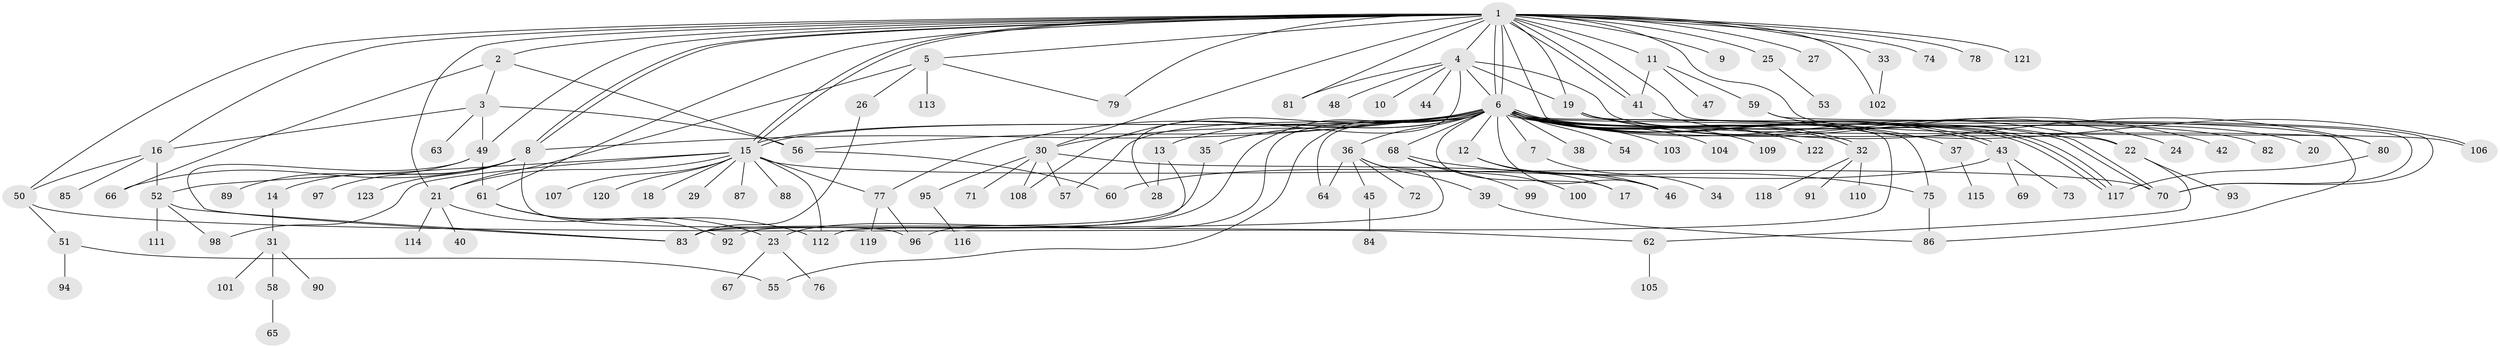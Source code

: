 // Generated by graph-tools (version 1.1) at 2025/11/02/27/25 16:11:12]
// undirected, 123 vertices, 183 edges
graph export_dot {
graph [start="1"]
  node [color=gray90,style=filled];
  1;
  2;
  3;
  4;
  5;
  6;
  7;
  8;
  9;
  10;
  11;
  12;
  13;
  14;
  15;
  16;
  17;
  18;
  19;
  20;
  21;
  22;
  23;
  24;
  25;
  26;
  27;
  28;
  29;
  30;
  31;
  32;
  33;
  34;
  35;
  36;
  37;
  38;
  39;
  40;
  41;
  42;
  43;
  44;
  45;
  46;
  47;
  48;
  49;
  50;
  51;
  52;
  53;
  54;
  55;
  56;
  57;
  58;
  59;
  60;
  61;
  62;
  63;
  64;
  65;
  66;
  67;
  68;
  69;
  70;
  71;
  72;
  73;
  74;
  75;
  76;
  77;
  78;
  79;
  80;
  81;
  82;
  83;
  84;
  85;
  86;
  87;
  88;
  89;
  90;
  91;
  92;
  93;
  94;
  95;
  96;
  97;
  98;
  99;
  100;
  101;
  102;
  103;
  104;
  105;
  106;
  107;
  108;
  109;
  110;
  111;
  112;
  113;
  114;
  115;
  116;
  117;
  118;
  119;
  120;
  121;
  122;
  123;
  1 -- 2;
  1 -- 4;
  1 -- 5;
  1 -- 6;
  1 -- 6;
  1 -- 8;
  1 -- 8;
  1 -- 9;
  1 -- 11;
  1 -- 15;
  1 -- 15;
  1 -- 16;
  1 -- 19;
  1 -- 21;
  1 -- 22;
  1 -- 25;
  1 -- 27;
  1 -- 30;
  1 -- 33;
  1 -- 41;
  1 -- 41;
  1 -- 49;
  1 -- 50;
  1 -- 61;
  1 -- 70;
  1 -- 74;
  1 -- 78;
  1 -- 79;
  1 -- 81;
  1 -- 102;
  1 -- 106;
  1 -- 121;
  2 -- 3;
  2 -- 56;
  2 -- 66;
  3 -- 16;
  3 -- 49;
  3 -- 56;
  3 -- 63;
  4 -- 6;
  4 -- 10;
  4 -- 19;
  4 -- 28;
  4 -- 44;
  4 -- 48;
  4 -- 80;
  4 -- 81;
  5 -- 21;
  5 -- 26;
  5 -- 79;
  5 -- 113;
  6 -- 7;
  6 -- 8;
  6 -- 12;
  6 -- 13;
  6 -- 15;
  6 -- 15;
  6 -- 17;
  6 -- 22;
  6 -- 23;
  6 -- 30;
  6 -- 32;
  6 -- 32;
  6 -- 35;
  6 -- 36;
  6 -- 37;
  6 -- 38;
  6 -- 43;
  6 -- 43;
  6 -- 46;
  6 -- 54;
  6 -- 55;
  6 -- 56;
  6 -- 57;
  6 -- 64;
  6 -- 68;
  6 -- 70;
  6 -- 70;
  6 -- 75;
  6 -- 77;
  6 -- 96;
  6 -- 103;
  6 -- 104;
  6 -- 108;
  6 -- 109;
  6 -- 112;
  6 -- 117;
  6 -- 117;
  6 -- 117;
  6 -- 122;
  7 -- 34;
  8 -- 14;
  8 -- 66;
  8 -- 96;
  8 -- 97;
  8 -- 123;
  11 -- 41;
  11 -- 47;
  11 -- 59;
  12 -- 17;
  12 -- 46;
  13 -- 28;
  13 -- 92;
  14 -- 31;
  15 -- 18;
  15 -- 21;
  15 -- 29;
  15 -- 52;
  15 -- 70;
  15 -- 77;
  15 -- 87;
  15 -- 88;
  15 -- 98;
  15 -- 107;
  15 -- 112;
  15 -- 120;
  16 -- 50;
  16 -- 52;
  16 -- 85;
  19 -- 20;
  19 -- 24;
  19 -- 42;
  19 -- 82;
  19 -- 86;
  21 -- 23;
  21 -- 40;
  21 -- 114;
  22 -- 62;
  22 -- 93;
  23 -- 67;
  23 -- 76;
  25 -- 53;
  26 -- 83;
  30 -- 46;
  30 -- 57;
  30 -- 71;
  30 -- 95;
  30 -- 108;
  31 -- 58;
  31 -- 90;
  31 -- 101;
  32 -- 91;
  32 -- 110;
  32 -- 118;
  33 -- 102;
  35 -- 83;
  36 -- 39;
  36 -- 45;
  36 -- 64;
  36 -- 72;
  36 -- 83;
  37 -- 115;
  39 -- 86;
  41 -- 80;
  43 -- 60;
  43 -- 69;
  43 -- 73;
  45 -- 84;
  49 -- 61;
  49 -- 83;
  49 -- 89;
  50 -- 51;
  50 -- 62;
  51 -- 55;
  51 -- 94;
  52 -- 83;
  52 -- 98;
  52 -- 111;
  56 -- 60;
  58 -- 65;
  59 -- 70;
  59 -- 106;
  61 -- 92;
  61 -- 112;
  62 -- 105;
  68 -- 75;
  68 -- 99;
  68 -- 100;
  75 -- 86;
  77 -- 96;
  77 -- 119;
  80 -- 117;
  95 -- 116;
}
